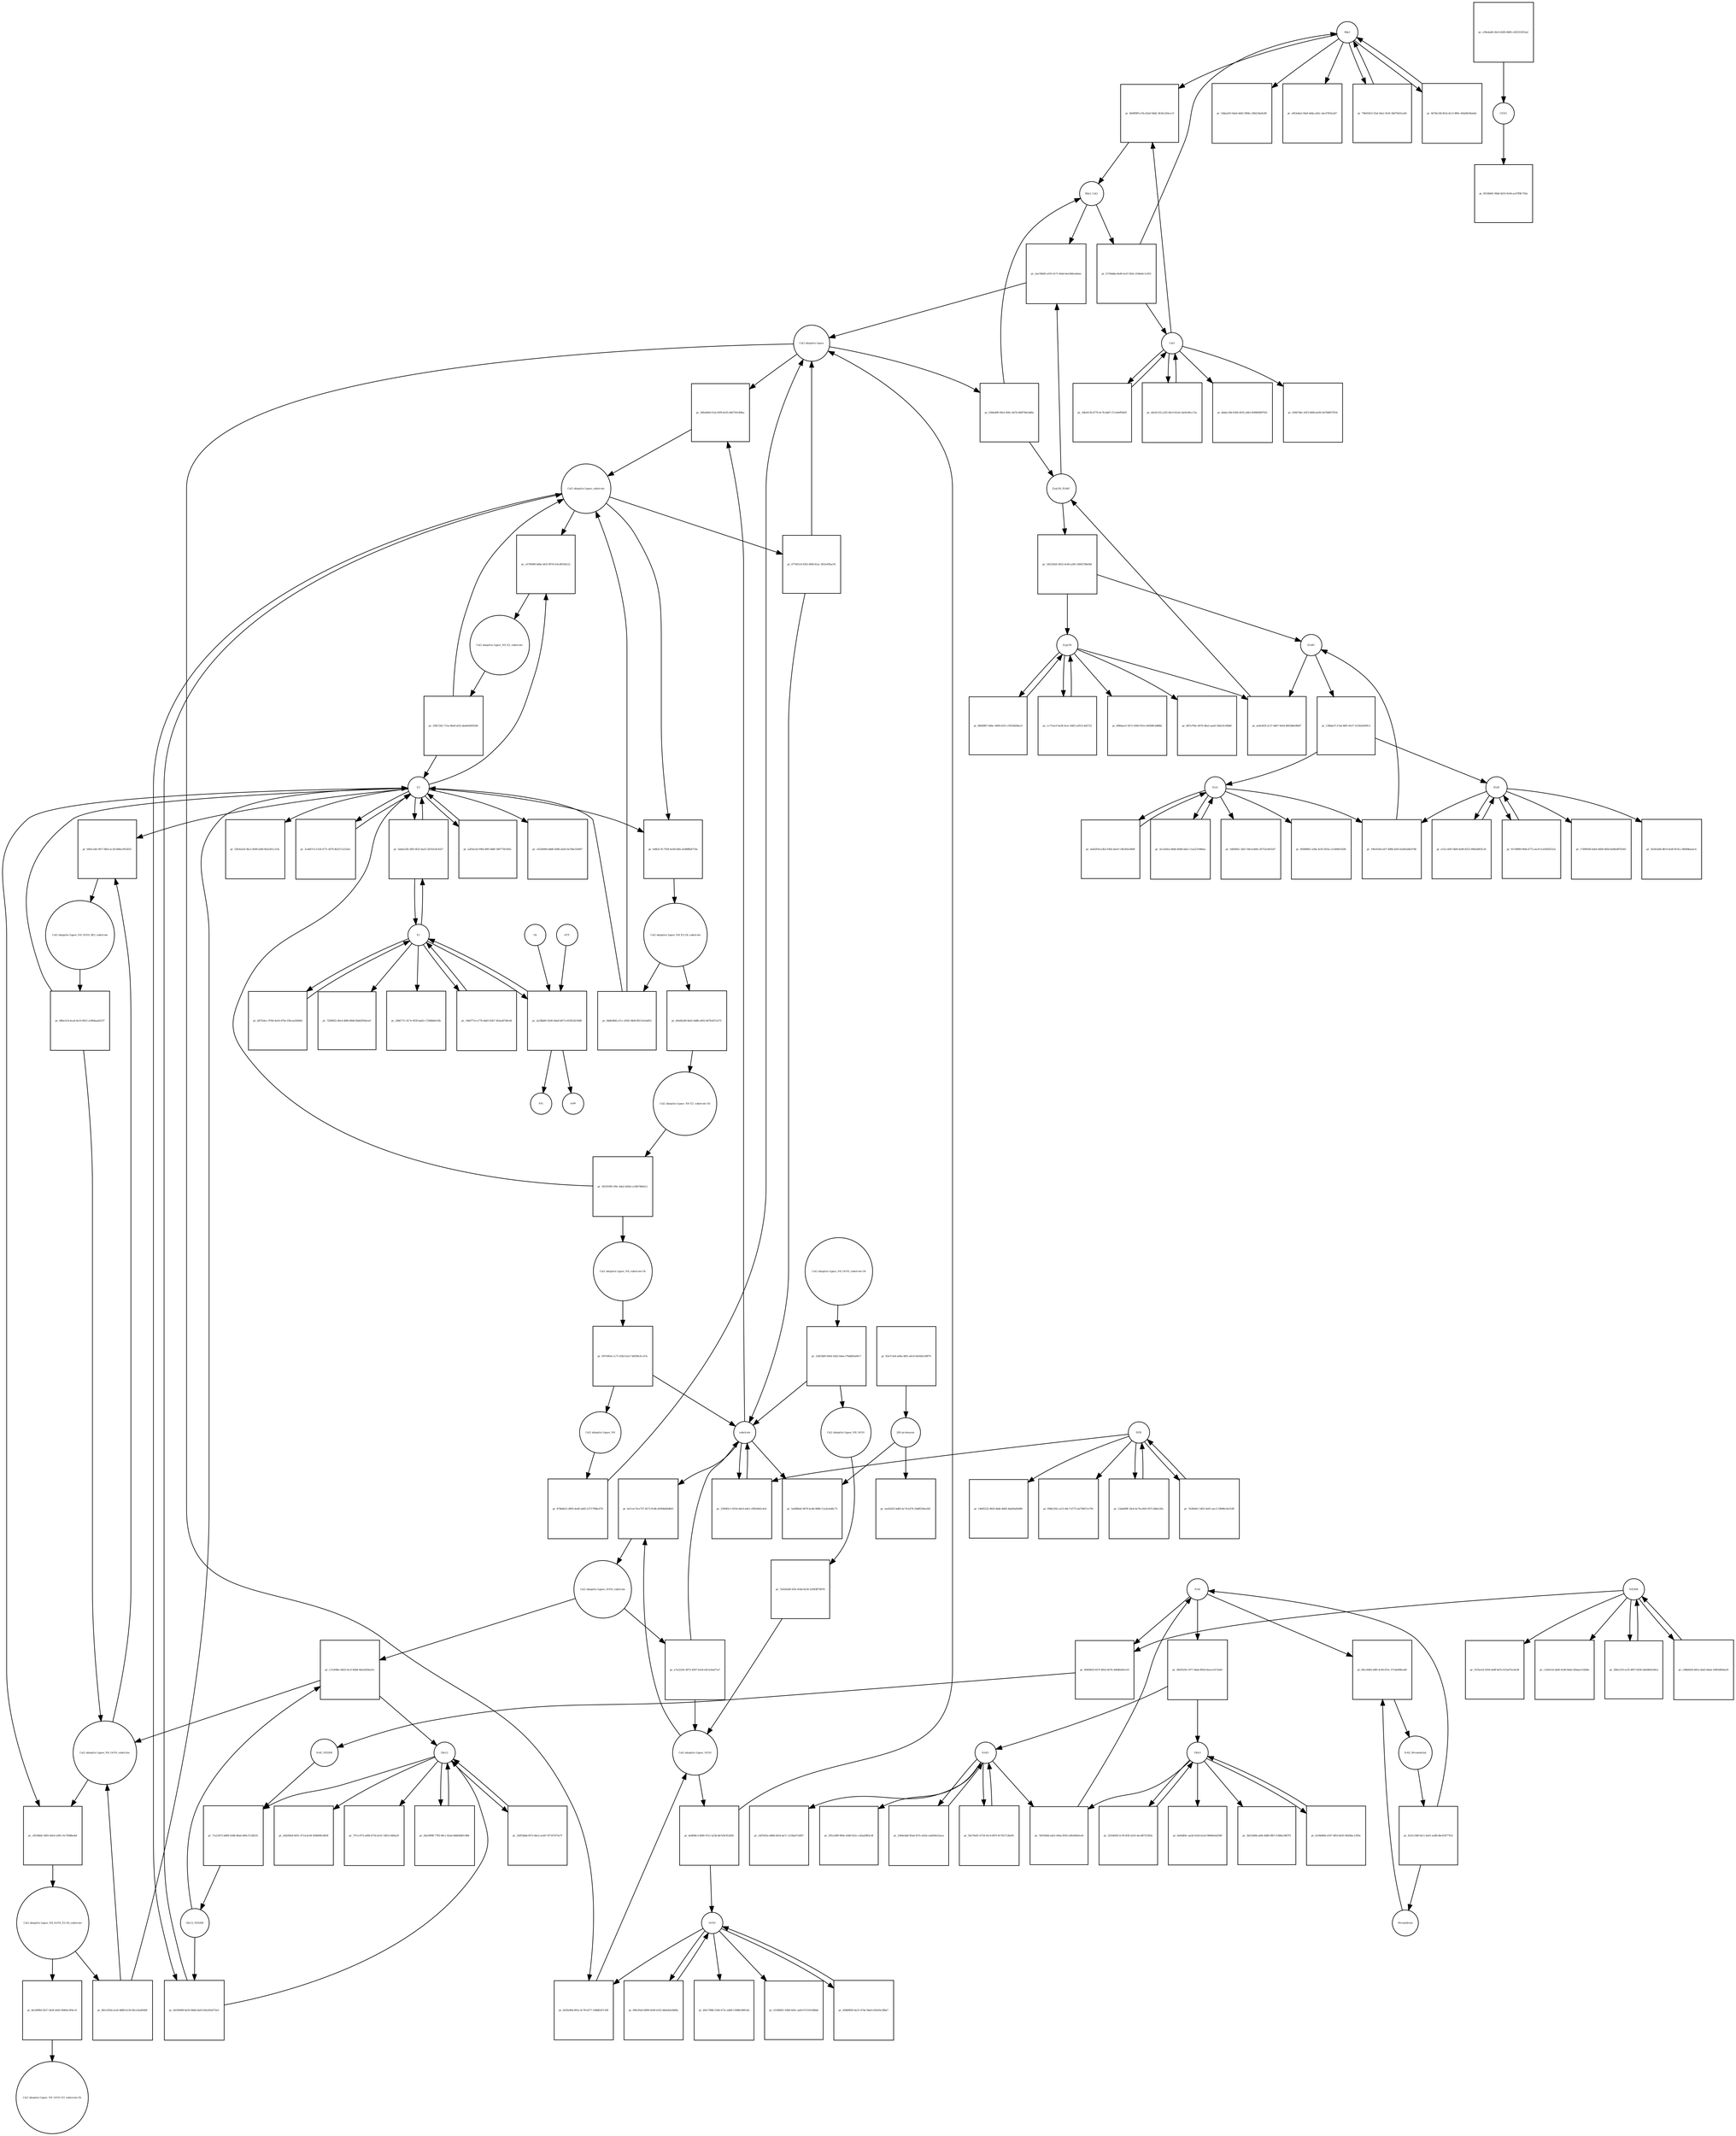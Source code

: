 strict digraph  {
Rbx1 [annotation="", bipartite=0, cls=macromolecule, fontsize=4, label=Rbx1, shape=circle];
"pr_6b0ff8f9-cf1b-43a0-9dd2-3634c264ccc9" [annotation="", bipartite=1, cls=process, fontsize=4, label="pr_6b0ff8f9-cf1b-43a0-9dd2-3634c264ccc9", shape=square];
Cul2 [annotation="", bipartite=0, cls=macromolecule, fontsize=4, label=Cul2, shape=circle];
Rbx1_Cul2 [annotation="", bipartite=0, cls=complex, fontsize=4, label=Rbx1_Cul2, shape=circle];
"Cul2 ubiquitin ligase_N8_Orf10_substrate" [annotation="", bipartite=0, cls=complex, fontsize=4, label="Cul2 ubiquitin ligase_N8_Orf10_substrate", shape=circle];
"pr_fd02ce4d-3917-4fb3-ac26-b66ecf922021" [annotation="", bipartite=1, cls=process, fontsize=4, label="pr_fd02ce4d-3917-4fb3-ac26-b66ecf922021", shape=square];
E2 [annotation="", bipartite=0, cls=macromolecule, fontsize=4, label=E2, shape=circle];
"Cul2 ubiquitin ligase_N8_Orf10_0E2_substrate" [annotation="", bipartite=0, cls=complex, fontsize=4, label="Cul2 ubiquitin ligase_N8_Orf10_0E2_substrate", shape=circle];
"Cul2 ubiquitin ligase_substrate" [annotation="", bipartite=0, cls=complex, fontsize=4, label="Cul2 ubiquitin ligase_substrate", shape=circle];
"pr_c676098f-bd9a-441f-9976-fc6c8916b122" [annotation="", bipartite=1, cls=process, fontsize=4, label="pr_c676098f-bd9a-441f-9976-fc6c8916b122", shape=square];
"Cul2 ubiquitin ligase_N8_E2_substrate" [annotation="", bipartite=0, cls=complex, fontsize=4, label="Cul2 ubiquitin ligase_N8_E2_substrate", shape=circle];
"Cul2 ubiquitin ligase_Orf10" [annotation="", bipartite=0, cls=complex, fontsize=4, label="Cul2 ubiquitin ligase_Orf10", shape=circle];
"pr_ba7cec7d-e757-4573-91d6-d1894d40db93" [annotation="", bipartite=1, cls=process, fontsize=4, label="pr_ba7cec7d-e757-4573-91d6-d1894d40db93", shape=square];
substrate [annotation="", bipartite=0, cls=macromolecule, fontsize=4, label=substrate, shape=circle];
"Cul2 ubiquitin ligase_Orf10_substrate" [annotation="", bipartite=0, cls=complex, fontsize=4, label="Cul2 ubiquitin ligase_Orf10_substrate", shape=circle];
"pr_c153046c-b825-4ccf-b0d4-9afa2626a25c" [annotation="", bipartite=1, cls=process, fontsize=4, label="pr_c153046c-b825-4ccf-b0d4-9afa2626a25c", shape=square];
Ubc12_NEDD8 [annotation="", bipartite=0, cls=complex, fontsize=4, label=Ubc12_NEDD8, shape=circle];
Ubc12 [annotation="", bipartite=0, cls=macromolecule, fontsize=4, label=Ubc12, shape=circle];
"pr_36feb06d-f1a4-45f9-8c65-66675614f8ac" [annotation="", bipartite=1, cls=process, fontsize=4, label="pr_36feb06d-f1a4-45f9-8c65-66675614f8ac", shape=square];
"Cul2 ubiquitin ligase" [annotation="", bipartite=0, cls=complex, fontsize=4, label="Cul2 ubiquitin ligase", shape=circle];
"pr_44199499-be59-4b6d-ba02-60a3d3ef72e5" [annotation="", bipartite=1, cls=process, fontsize=4, label="pr_44199499-be59-4b6d-ba02-60a3d3ef72e5", shape=square];
EloB [annotation="", bipartite=0, cls=macromolecule, fontsize=4, label=EloB, shape=circle];
"pr_19fe41b0-eef7-496b-b263-ba402d4e0748" [annotation="", bipartite=1, cls=process, fontsize=4, label="pr_19fe41b0-eef7-496b-b263-ba402d4e0748", shape=square];
EloC [annotation="", bipartite=0, cls=macromolecule, fontsize=4, label=EloC, shape=circle];
EloBC [annotation="", bipartite=0, cls=complex, fontsize=4, label=EloBC, shape=circle];
"pr_ae6cbf3f-2c27-4d67-9e64-8003b8e9fb87" [annotation="", bipartite=1, cls=process, fontsize=4, label="pr_ae6cbf3f-2c27-4d67-9e64-8003b8e9fb87", shape=square];
Zyg11B [annotation="", bipartite=0, cls=macromolecule, fontsize=4, label=Zyg11B, shape=circle];
Zyg11B_EloBC [annotation="", bipartite=0, cls=complex, fontsize=4, label=Zyg11B_EloBC, shape=circle];
"pr_2ae76b00-a193-4171-9eb4-dee566a3a6ae" [annotation="", bipartite=1, cls=process, fontsize=4, label="pr_2ae76b00-a193-4171-9eb4-dee566a3a6ae", shape=square];
NAE1 [annotation="", bipartite=0, cls=macromolecule, fontsize=4, label=NAE1, shape=circle];
"pr_7df10d4d-ad23-444a-8505-a0fe60fafce8" [annotation="", bipartite=1, cls=process, fontsize=4, label="pr_7df10d4d-ad23-444a-8505-a0fe60fafce8", shape=square];
UBA3 [annotation="", bipartite=0, cls=macromolecule, fontsize=4, label=UBA3, shape=circle];
NAE [annotation="", bipartite=0, cls=complex, fontsize=4, label=NAE, shape=circle];
"pr_66cc84f4-2df0-4c04-87ec-571ded98ced0" [annotation="", bipartite=1, cls=process, fontsize=4, label="pr_66cc84f4-2df0-4c04-87ec-571ded98ced0", shape=square];
Pevonedistat [annotation="", bipartite=0, cls="simple chemical", fontsize=4, label=Pevonedistat, shape=circle];
NAE_Pevonedistat [annotation="", bipartite=0, cls=complex, fontsize=4, label=NAE_Pevonedistat, shape=circle];
NEDD8 [annotation="", bipartite=0, cls=macromolecule, fontsize=4, label=NEDD8, shape=circle];
"pr_40d58ef3-827f-4832-8e76-3d0dfeb61e10" [annotation="", bipartite=1, cls=process, fontsize=4, label="pr_40d58ef3-827f-4832-8e76-3d0dfeb61e10", shape=square];
NAE_NEDD8 [annotation="", bipartite=0, cls=complex, fontsize=4, label=NAE_NEDD8, shape=circle];
"pr_822fa96d-d91a-4c78-b277-148d8247c30f" [annotation="", bipartite=1, cls=process, fontsize=4, label="pr_822fa96d-d91a-4c78-b277-148d8247c30f", shape=square];
Orf10 [annotation="", bipartite=0, cls=macromolecule, fontsize=4, label=Orf10, shape=circle];
"pr_71e23473-bd09-436b-80a6-d60c37cd621f" [annotation="", bipartite=1, cls=process, fontsize=4, label="pr_71e23473-bd09-436b-80a6-d60c37cd621f", shape=square];
"26S-proteasom" [annotation="", bipartite=0, cls=complex, fontsize=4, label="26S-proteasom", shape=circle];
"pr_eaaf2d22-bd83-4c74-b374-34d8529ea3d2" [annotation="", bipartite=1, cls=process, fontsize=4, label="pr_eaaf2d22-bd83-4c74-b374-34d8529ea3d2", shape=square];
CSN5 [annotation="", bipartite=0, cls=complex, fontsize=4, label=CSN5, shape=circle];
"pr_f010b9d1-0bbf-4d33-9c66-ac67f9fc702e" [annotation="", bipartite=1, cls=process, fontsize=4, label="pr_f010b9d1-0bbf-4d33-9c66-ac67f9fc702e", shape=square];
"pr_bbdec39d-6394-4935-a6b3-609669897f43" [annotation="", bipartite=1, cls=process, fontsize=4, label="pr_bbdec39d-6394-4935-a6b3-609669897f43", shape=square];
"pr_93607d6c-b5f3-469b-be99-2b7086f57834" [annotation="", bipartite=1, cls=process, fontsize=4, label="pr_93607d6c-b5f3-469b-be99-2b7086f57834", shape=square];
DUB [annotation="", bipartite=0, cls=macromolecule, fontsize=4, label=DUB, shape=circle];
"pr_14b65232-862f-4bde-8dd5-4daf6a60d0fc" [annotation="", bipartite=1, cls=process, fontsize=4, label="pr_14b65232-862f-4bde-8dd5-4daf6a60d0fc", shape=square];
"pr_f00b1202-ce15-44c7-b772-eb75807ce793" [annotation="", bipartite=1, cls=process, fontsize=4, label="pr_f00b1202-ce15-44c7-b772-eb75807ce793", shape=square];
E1 [annotation="", bipartite=0, cls=macromolecule, fontsize=4, label=E1, shape=circle];
"pr_72f6f852-d0cd-4f86-8846-fbdd2f942ea9" [annotation="", bipartite=1, cls=process, fontsize=4, label="pr_72f6f852-d0cd-4f86-8846-fbdd2f942ea9", shape=square];
"pr_20bf177c-417e-4f39-ba62-c7296bb0c03b" [annotation="", bipartite=1, cls=process, fontsize=4, label="pr_20bf177c-417e-4f39-ba62-c7296bb0c03b", shape=square];
"pr_c6226084-ddd6-458b-ab20-6a7fde21b947" [annotation="", bipartite=1, cls=process, fontsize=4, label="pr_c6226084-ddd6-458b-ab20-6a7fde21b947", shape=square];
"pr_5263ea54-3bc3-4569-af40-fb5a361c214c" [annotation="", bipartite=1, cls=process, fontsize=4, label="pr_5263ea54-3bc3-4569-af40-fb5a361c214c", shape=square];
"pr_17499506-6a64-46b8-9d5d-be8fe887b583" [annotation="", bipartite=1, cls=process, fontsize=4, label="pr_17499506-6a64-46b8-9d5d-be8fe887b583", shape=square];
"pr_5b343a84-d814-4a4f-851b-c36b90baaec4" [annotation="", bipartite=1, cls=process, fontsize=4, label="pr_5b343a84-d814-4a4f-851b-c36b90baaec4", shape=square];
"pr_1bf0465c-28a7-40cd-bb9c-d5752c6631d7" [annotation="", bipartite=1, cls=process, fontsize=4, label="pr_1bf0465c-28a7-40cd-bb9c-d5752c6631d7", shape=square];
"pr_85680861-a56e-4c65-855a-c21d940332fb" [annotation="", bipartite=1, cls=process, fontsize=4, label="pr_85680861-a56e-4c65-855a-c21d940332fb", shape=square];
"pr_cbf5505a-d0b8-4424-be7c-2158ad7cbf67" [annotation="", bipartite=1, cls=process, fontsize=4, label="pr_cbf5505a-d0b8-4424-be7c-2158ad7cbf67", shape=square];
"pr_391e3df9-960e-43d0-832c-c42ad38f2cdf" [annotation="", bipartite=1, cls=process, fontsize=4, label="pr_391e3df9-960e-43d0-832c-c42ad38f2cdf", shape=square];
"pr_51f5a1ef-9164-4e8f-b47e-613a07ec6e38" [annotation="", bipartite=1, cls=process, fontsize=4, label="pr_51f5a1ef-9164-4e8f-b47e-613a07ec6e38", shape=square];
"pr_c33efc02-dabf-4146-9ebe-02baae152b8a" [annotation="", bipartite=1, cls=process, fontsize=4, label="pr_c33efc02-dabf-4146-9ebe-02baae152b8a", shape=square];
"pr_49e1788b-516b-473c-add9-13088c68914d" [annotation="", bipartite=1, cls=process, fontsize=4, label="pr_49e1788b-516b-473c-add9-13088c68914d", shape=square];
"pr_55186821-93b0-445c-aafd-07cf161fdbbd" [annotation="", bipartite=1, cls=process, fontsize=4, label="pr_55186821-93b0-445c-aafd-07cf161fdbbd", shape=square];
"pr_148aa91f-0deb-4d42-980b-c28b234a9c89" [annotation="", bipartite=1, cls=process, fontsize=4, label="pr_148aa91f-0deb-4d42-980b-c28b234a9c89", shape=square];
"pr_ef63e8ed-34e8-4d4a-a82c-ebc4781fa2d7" [annotation="", bipartite=1, cls=process, fontsize=4, label="pr_ef63e8ed-34e8-4d4a-a82c-ebc4781fa2d7", shape=square];
"pr_0a64df4c-aa2b-4324-b1a0-f4666e0af589" [annotation="", bipartite=1, cls=process, fontsize=4, label="pr_0a64df4c-aa2b-4324-b1a0-f4666e0af589", shape=square];
"pr_3b253d0b-afd4-4d86-9fb7-fc8bbc3867f1" [annotation="", bipartite=1, cls=process, fontsize=4, label="pr_3b253d0b-afd4-4d86-9fb7-fc8bbc3867f1", shape=square];
"pr_efd209a8-6051-471d-bc04-928b69fcd858" [annotation="", bipartite=1, cls=process, fontsize=4, label="pr_efd209a8-6051-471d-bc04-928b69fcd858", shape=square];
"pr_767cc973-e608-4754-bc01-54f5c1484a29" [annotation="", bipartite=1, cls=process, fontsize=4, label="pr_767cc973-e608-4754-bc01-54f5c1484a29", shape=square];
"pr_b9b4aecf-5671-4560-951e-04308fcbd88d" [annotation="", bipartite=1, cls=process, fontsize=4, label="pr_b9b4aecf-5671-4560-951e-04308fcbd88d", shape=square];
"pr_687a704c-6676-46a5-aaa9-1b6a1fc00bbf" [annotation="", bipartite=1, cls=process, fontsize=4, label="pr_687a704c-6676-46a5-aaa9-1b6a1fc00bbf", shape=square];
"pr_5e4980a0-9479-4cdb-908b-11a3a2ed6c73" [annotation="", bipartite=1, cls=process, fontsize=4, label="pr_5e4980a0-9479-4cdb-908b-11a3a2ed6c73", shape=square];
"Cul2 ubiquitin ligase_N8_Orf10_E2-Ub_substrate" [annotation="", bipartite=0, cls=complex, fontsize=4, label="Cul2 ubiquitin ligase_N8_Orf10_E2-Ub_substrate", shape=circle];
"pr_8b1cd35d-ace6-4888-b134-00ce3aaf0408" [annotation="", bipartite=1, cls=process, fontsize=4, label="pr_8b1cd35d-ace6-4888-b134-00ce3aaf0408", shape=square];
"Cul2 ubiquitin ligase_N8_E2-Ub_substrate" [annotation="", bipartite=0, cls=complex, fontsize=4, label="Cul2 ubiquitin ligase_N8_E2-Ub_substrate", shape=circle];
"pr_9dde08d2-a7cc-4592-94d4-ff611b10afb3" [annotation="", bipartite=1, cls=process, fontsize=4, label="pr_9dde08d2-a7cc-4592-94d4-ff611b10afb3", shape=square];
"pr_250045c1-6554-4dc6-a9a1-cf85e6b5c4cb" [annotation="", bipartite=1, cls=process, fontsize=4, label="pr_250045c1-6554-4dc6-a9a1-cf85e6b5c4cb", shape=square];
"pr_f1764dda-8ed9-4cd7-bf2e-21b6e6c1c953" [annotation="", bipartite=1, cls=process, fontsize=4, label="pr_f1764dda-8ed9-4cd7-bf2e-21b6e6c1c953", shape=square];
"pr_68facfcb-bcad-4e10-8431-a3964aa02337" [annotation="", bipartite=1, cls=process, fontsize=4, label="pr_68facfcb-bcad-4e10-8431-a3964aa02337", shape=square];
"pr_1f4b7242-715a-46e8-af52-dade656055d0" [annotation="", bipartite=1, cls=process, fontsize=4, label="pr_1f4b7242-715a-46e8-af52-dade656055d0", shape=square];
"Cul2 ubiquitin ligase_N8_E2_substrate-Ub" [annotation="", bipartite=0, cls=complex, fontsize=4, label="Cul2 ubiquitin ligase_N8_E2_substrate-Ub", shape=circle];
"pr_3610109f-c99c-4da2-b26d-ce18b749e6c2" [annotation="", bipartite=1, cls=process, fontsize=4, label="pr_3610109f-c99c-4da2-b26d-ce18b749e6c2", shape=square];
"Cul2 ubiquitin ligase_N8_substrate-Ub" [annotation="", bipartite=0, cls=complex, fontsize=4, label="Cul2 ubiquitin ligase_N8_substrate-Ub", shape=circle];
"pr_f284a89f-09a5-400c-bb7b-d60f7b6cbd6e" [annotation="", bipartite=1, cls=process, fontsize=4, label="pr_f284a89f-09a5-400c-bb7b-d60f7b6cbd6e", shape=square];
"Cul2 ubiquitin ligase_N8" [annotation="", bipartite=0, cls=complex, fontsize=4, label="Cul2 ubiquitin ligase_N8", shape=circle];
"pr_870bdb12-d993-4e40-a0d3-2371790bc679" [annotation="", bipartite=1, cls=process, fontsize=4, label="pr_870bdb12-d993-4e40-a0d3-2371790bc679", shape=square];
"pr_de4fb8c3-df00-47a1-b23b-bb7a9c953d56" [annotation="", bipartite=1, cls=process, fontsize=4, label="pr_de4fb8c3-df00-47a1-b23b-bb7a9c953d56", shape=square];
"Cul2 ubiquitin ligase_N8_Orf10" [annotation="", bipartite=0, cls=complex, fontsize=4, label="Cul2 ubiquitin ligase_N8_Orf10", shape=circle];
"pr_7a6262d8-5f3e-454d-8234-52943ff78978" [annotation="", bipartite=1, cls=process, fontsize=4, label="pr_7a6262d8-5f3e-454d-8234-52943ff78978", shape=square];
"pr_a7a2225e-4972-4507-b1e6-e8c5cbed71a7" [annotation="", bipartite=1, cls=process, fontsize=4, label="pr_a7a2225e-4972-4507-b1e6-e8c5cbed71a7", shape=square];
"Cul2 ubiquitin ligase_N8_Orf10_substrate-Ub" [annotation="", bipartite=0, cls=complex, fontsize=4, label="Cul2 ubiquitin ligase_N8_Orf10_substrate-Ub", shape=circle];
"pr_23d53bf0-09e4-42b2-b4ee-f7b4b85a0617" [annotation="", bipartite=1, cls=process, fontsize=4, label="pr_23d53bf0-09e4-42b2-b4ee-f7b4b85a0617", shape=square];
"pr_677601c6-f563-4f08-81ac-2f03cf85ac91" [annotation="", bipartite=1, cls=process, fontsize=4, label="pr_677601c6-f563-4f08-81ac-2f03cf85ac91", shape=square];
"pr_097e963e-1c71-43b3-b1a7-b8509cfcc47a" [annotation="", bipartite=1, cls=process, fontsize=4, label="pr_097e963e-1c71-43b3-b1a7-b8509cfcc47a", shape=square];
"pr_13fbda7f-27ad-46f5-9e37-1fc062d599c3" [annotation="", bipartite=1, cls=process, fontsize=4, label="pr_13fbda7f-27ad-46f5-9e37-1fc062d599c3", shape=square];
"pr_54525b26-3b52-4c40-a3fd-1484570b03bf" [annotation="", bipartite=1, cls=process, fontsize=4, label="pr_54525b26-3b52-4c40-a3fd-1484570b03bf", shape=square];
"pr_3b03525f-c977-44ab-8924-6eacec472e60" [annotation="", bipartite=1, cls=process, fontsize=4, label="pr_3b03525f-c977-44ab-8924-6eacec472e60", shape=square];
"pr_4321c588-9a11-4a01-ae88-dbc61ff77fc6" [annotation="", bipartite=1, cls=process, fontsize=4, label="pr_4321c588-9a11-4a01-ae88-dbc61ff77fc6", shape=square];
"pr_83e7c5e6-a0ba-4f81-a6c8-64249a149f79" [annotation="", bipartite=1, cls=process, fontsize=4, label="pr_83e7c5e6-a0ba-4f81-a6c8-64249a149f79", shape=square];
"pr_c09e4a66-26c0-4285-8685-c4f2553555a2" [annotation="", bipartite=1, cls=process, fontsize=4, label="pr_c09e4a66-26c0-4285-8685-c4f2553555a2", shape=square];
"pr_5dfa9138-d776-4c7b-bdd7-27ce9eff9d29" [annotation="", bipartite=1, cls=process, fontsize=4, label="pr_5dfa9138-d776-4c7b-bdd7-27ce9eff9d29", shape=square];
"pr_12da898f-18cb-4c7b-a903-957c28de1d3c" [annotation="", bipartite=1, cls=process, fontsize=4, label="pr_12da898f-18cb-4c7b-a903-957c28de1d3c", shape=square];
"pr_14b0771e-e77b-4dd3-92b7-563ea8749cd4" [annotation="", bipartite=1, cls=process, fontsize=4, label="pr_14b0771e-e77b-4dd3-92b7-563ea8749cd4", shape=square];
"pr_3ca847c5-e7a6-477c-bf79-4b327c2233a2" [annotation="", bipartite=1, cls=process, fontsize=4, label="pr_3ca847c5-e7a6-477c-bf79-4b327c2233a2", shape=square];
"pr_e15ccd39-54b9-4ed9-8252-896a0df2fc20" [annotation="", bipartite=1, cls=process, fontsize=4, label="pr_e15ccd39-54b9-4ed9-8252-896a0df2fc20", shape=square];
"pr_afa62f3d-a3b3-439a-bee0-138c85ee0b0f" [annotation="", bipartite=1, cls=process, fontsize=4, label="pr_afa62f3d-a3b3-439a-bee0-138c85ee0b0f", shape=square];
"pr_2360e4dd-95a8-437e-a02d-cab264e52aca" [annotation="", bipartite=1, cls=process, fontsize=4, label="pr_2360e4dd-95a8-437e-a02d-cab264e52aca", shape=square];
"pr_2f8a1535-ecf5-4f97-9258-5defd64149cd" [annotation="", bipartite=1, cls=process, fontsize=4, label="pr_2f8a1535-ecf5-4f97-9258-5defd64149cd", shape=square];
"pr_d38d9850-4a31-474e-94a0-e65ef4c28ba7" [annotation="", bipartite=1, cls=process, fontsize=4, label="pr_d38d9850-4a31-474e-94a0-e65ef4c28ba7", shape=square];
"pr_79b93423-55af-44a1-814f-3bd79d1fca60" [annotation="", bipartite=1, cls=process, fontsize=4, label="pr_79b93423-55af-44a1-814f-3bd79d1fca60", shape=square];
"pr_b104d96d-e507-4f03-8e05-9fd58ac1395e" [annotation="", bipartite=1, cls=process, fontsize=4, label="pr_b104d96d-e507-4f03-8e05-9fd58ac1395e", shape=square];
"pr_58a3989f-7785-46c1-82a6-b8d04d81c8b6" [annotation="", bipartite=1, cls=process, fontsize=4, label="pr_58a3989f-7785-46c1-82a6-b8d04d81c8b6", shape=square];
"pr_8fbd9fb7-b6bc-4406-b1f3-c391fdd38ec9" [annotation="", bipartite=1, cls=process, fontsize=4, label="pr_8fbd9fb7-b6bc-4406-b1f3-c391fdd38ec9", shape=square];
"pr_d2e9c332-e2f5-40c0-81a0-cbe9c69cc15a" [annotation="", bipartite=1, cls=process, fontsize=4, label="pr_d2e9c332-e2f5-40c0-81a0-cbe9c69cc15a", shape=square];
"pr_7b3fd441-5452-4e61-aec3-18b96c9a3108" [annotation="", bipartite=1, cls=process, fontsize=4, label="pr_7b3fd441-5452-4e61-aec3-18b96c9a3108", shape=square];
"pr_b87f2dcc-9766-4e43-870e-f30caa50fd4d" [annotation="", bipartite=1, cls=process, fontsize=4, label="pr_b87f2dcc-9766-4e43-870e-f30caa50fd4d", shape=square];
"pr_a203ecb3-f9fd-49f5-8dbf-360775610f2c" [annotation="", bipartite=1, cls=process, fontsize=4, label="pr_a203ecb3-f9fd-49f5-8dbf-360775610f2c", shape=square];
"pr_911098f9-0fdd-4772-aec8-5cd1802f522a" [annotation="", bipartite=1, cls=process, fontsize=4, label="pr_911098f9-0fdd-4772-aec8-5cd1802f522a", shape=square];
"pr_3a13a0ea-6b44-40d8-abe2-11ea27e946ea" [annotation="", bipartite=1, cls=process, fontsize=4, label="pr_3a13a0ea-6b44-40d8-abe2-11ea27e946ea", shape=square];
"pr_5b276e81-b718-41c9-897f-817b37126a95" [annotation="", bipartite=1, cls=process, fontsize=4, label="pr_5b276e81-b718-41c9-897f-817b37126a95", shape=square];
"pr_c96bd429-b81a-4da5-bbab-10f63d044a29" [annotation="", bipartite=1, cls=process, fontsize=4, label="pr_c96bd429-b81a-4da5-bbab-10f63d044a29", shape=square];
"pr_990cf0a9-d999-4340-b322-bb0a42e0bf8a" [annotation="", bipartite=1, cls=process, fontsize=4, label="pr_990cf0a9-d999-4340-b322-bb0a42e0bf8a", shape=square];
"pr_4b78e33b-fb1b-4e13-889c-49a84036a6dc" [annotation="", bipartite=1, cls=process, fontsize=4, label="pr_4b78e33b-fb1b-4e13-889c-49a84036a6dc", shape=square];
"pr_3203d445-fc39-4f3f-a033-4ecd8755303e" [annotation="", bipartite=1, cls=process, fontsize=4, label="pr_3203d445-fc39-4f3f-a033-4ecd8755303e", shape=square];
"pr_1b955bbb-f675-46e2-acb9-7d7197d73e7f" [annotation="", bipartite=1, cls=process, fontsize=4, label="pr_1b955bbb-f675-46e2-acb9-7d7197d73e7f", shape=square];
"pr_cc715ecf-6a36-4cec-8df3-a3f51c4d3723" [annotation="", bipartite=1, cls=process, fontsize=4, label="pr_cc715ecf-6a36-4cec-8df3-a3f51c4d3723", shape=square];
"pr_2a18bbf0-5b36-4ba8-b873-e91fb1821868" [annotation="", bipartite=1, cls=process, fontsize=4, label="pr_2a18bbf0-5b36-4ba8-b873-e91fb1821868", shape=square];
Ub [annotation="", bipartite=0, cls="simple chemical", fontsize=4, label=Ub, shape=circle];
ATP [annotation="", bipartite=0, cls="simple chemical", fontsize=4, label=ATP, shape=circle];
AMP [annotation="", bipartite=0, cls="simple chemical", fontsize=4, label=AMP, shape=circle];
PPi [annotation="", bipartite=0, cls="simple chemical", fontsize=4, label=PPi, shape=circle];
"pr_5abee23b-28f3-4f22-ba25-3d7e414cd327" [annotation="", bipartite=1, cls=process, fontsize=4, label="pr_5abee23b-28f3-4f22-ba25-3d7e414cd327", shape=square];
"pr_c853b8dc-fb05-40e9-a59f-c0c709d6edef" [annotation="", bipartite=1, cls=process, fontsize=4, label="pr_c853b8dc-fb05-40e9-a59f-c0c709d6edef", shape=square];
"pr_fe8b3c7b-7928-4cb9-b4fa-d1d88fb4719a" [annotation="", bipartite=1, cls=process, fontsize=4, label="pr_fe8b3c7b-7928-4cb9-b4fa-d1d88fb4719a", shape=square];
"pr_60e6b248-8eb5-4d8b-a902-b67fa937a575" [annotation="", bipartite=1, cls=process, fontsize=4, label="pr_60e6b248-8eb5-4d8b-a902-b67fa937a575", shape=square];
"pr_8a1d99b5-8217-4b3f-a642-6949ec9f4cc8" [annotation="", bipartite=1, cls=process, fontsize=4, label="pr_8a1d99b5-8217-4b3f-a642-6949ec9f4cc8", shape=square];
"Cul2 ubiquitin ligase_N8_Orf10_E2_substrate-Ub" [annotation="", bipartite=0, cls=complex, fontsize=4, label="Cul2 ubiquitin ligase_N8_Orf10_E2_substrate-Ub", shape=circle];
Rbx1 -> "pr_6b0ff8f9-cf1b-43a0-9dd2-3634c264ccc9"  [annotation="", interaction_type=consumption];
Rbx1 -> "pr_148aa91f-0deb-4d42-980b-c28b234a9c89"  [annotation="", interaction_type=consumption];
Rbx1 -> "pr_ef63e8ed-34e8-4d4a-a82c-ebc4781fa2d7"  [annotation="", interaction_type=consumption];
Rbx1 -> "pr_79b93423-55af-44a1-814f-3bd79d1fca60"  [annotation="", interaction_type=consumption];
Rbx1 -> "pr_4b78e33b-fb1b-4e13-889c-49a84036a6dc"  [annotation="", interaction_type=consumption];
"pr_6b0ff8f9-cf1b-43a0-9dd2-3634c264ccc9" -> Rbx1_Cul2  [annotation="", interaction_type=production];
Cul2 -> "pr_6b0ff8f9-cf1b-43a0-9dd2-3634c264ccc9"  [annotation="", interaction_type=consumption];
Cul2 -> "pr_bbdec39d-6394-4935-a6b3-609669897f43"  [annotation="", interaction_type=consumption];
Cul2 -> "pr_93607d6c-b5f3-469b-be99-2b7086f57834"  [annotation="", interaction_type=consumption];
Cul2 -> "pr_5dfa9138-d776-4c7b-bdd7-27ce9eff9d29"  [annotation="", interaction_type=consumption];
Cul2 -> "pr_d2e9c332-e2f5-40c0-81a0-cbe9c69cc15a"  [annotation="", interaction_type=consumption];
Rbx1_Cul2 -> "pr_2ae76b00-a193-4171-9eb4-dee566a3a6ae"  [annotation="", interaction_type=consumption];
Rbx1_Cul2 -> "pr_f1764dda-8ed9-4cd7-bf2e-21b6e6c1c953"  [annotation="", interaction_type=consumption];
"Cul2 ubiquitin ligase_N8_Orf10_substrate" -> "pr_fd02ce4d-3917-4fb3-ac26-b66ecf922021"  [annotation="", interaction_type=consumption];
"Cul2 ubiquitin ligase_N8_Orf10_substrate" -> "pr_c853b8dc-fb05-40e9-a59f-c0c709d6edef"  [annotation="", interaction_type=consumption];
"pr_fd02ce4d-3917-4fb3-ac26-b66ecf922021" -> "Cul2 ubiquitin ligase_N8_Orf10_0E2_substrate"  [annotation="", interaction_type=production];
E2 -> "pr_fd02ce4d-3917-4fb3-ac26-b66ecf922021"  [annotation="", interaction_type=consumption];
E2 -> "pr_c676098f-bd9a-441f-9976-fc6c8916b122"  [annotation="", interaction_type=consumption];
E2 -> "pr_c6226084-ddd6-458b-ab20-6a7fde21b947"  [annotation="", interaction_type=consumption];
E2 -> "pr_5263ea54-3bc3-4569-af40-fb5a361c214c"  [annotation="", interaction_type=consumption];
E2 -> "pr_3ca847c5-e7a6-477c-bf79-4b327c2233a2"  [annotation="", interaction_type=consumption];
E2 -> "pr_a203ecb3-f9fd-49f5-8dbf-360775610f2c"  [annotation="", interaction_type=consumption];
E2 -> "pr_5abee23b-28f3-4f22-ba25-3d7e414cd327"  [annotation="", interaction_type=consumption];
E2 -> "pr_c853b8dc-fb05-40e9-a59f-c0c709d6edef"  [annotation="", interaction_type=consumption];
E2 -> "pr_fe8b3c7b-7928-4cb9-b4fa-d1d88fb4719a"  [annotation="", interaction_type=consumption];
"Cul2 ubiquitin ligase_N8_Orf10_0E2_substrate" -> "pr_68facfcb-bcad-4e10-8431-a3964aa02337"  [annotation="", interaction_type=consumption];
"Cul2 ubiquitin ligase_substrate" -> "pr_c676098f-bd9a-441f-9976-fc6c8916b122"  [annotation="", interaction_type=consumption];
"Cul2 ubiquitin ligase_substrate" -> "pr_44199499-be59-4b6d-ba02-60a3d3ef72e5"  [annotation="", interaction_type=consumption];
"Cul2 ubiquitin ligase_substrate" -> "pr_677601c6-f563-4f08-81ac-2f03cf85ac91"  [annotation="", interaction_type=consumption];
"Cul2 ubiquitin ligase_substrate" -> "pr_fe8b3c7b-7928-4cb9-b4fa-d1d88fb4719a"  [annotation="", interaction_type=consumption];
"pr_c676098f-bd9a-441f-9976-fc6c8916b122" -> "Cul2 ubiquitin ligase_N8_E2_substrate"  [annotation="", interaction_type=production];
"Cul2 ubiquitin ligase_N8_E2_substrate" -> "pr_1f4b7242-715a-46e8-af52-dade656055d0"  [annotation="", interaction_type=consumption];
"Cul2 ubiquitin ligase_Orf10" -> "pr_ba7cec7d-e757-4573-91d6-d1894d40db93"  [annotation="", interaction_type=consumption];
"Cul2 ubiquitin ligase_Orf10" -> "pr_de4fb8c3-df00-47a1-b23b-bb7a9c953d56"  [annotation="", interaction_type=consumption];
"pr_ba7cec7d-e757-4573-91d6-d1894d40db93" -> "Cul2 ubiquitin ligase_Orf10_substrate"  [annotation="", interaction_type=production];
substrate -> "pr_ba7cec7d-e757-4573-91d6-d1894d40db93"  [annotation="", interaction_type=consumption];
substrate -> "pr_36feb06d-f1a4-45f9-8c65-66675614f8ac"  [annotation="", interaction_type=consumption];
substrate -> "pr_5e4980a0-9479-4cdb-908b-11a3a2ed6c73"  [annotation="", interaction_type=consumption];
substrate -> "pr_250045c1-6554-4dc6-a9a1-cf85e6b5c4cb"  [annotation="", interaction_type=consumption];
"Cul2 ubiquitin ligase_Orf10_substrate" -> "pr_c153046c-b825-4ccf-b0d4-9afa2626a25c"  [annotation="", interaction_type=consumption];
"Cul2 ubiquitin ligase_Orf10_substrate" -> "pr_a7a2225e-4972-4507-b1e6-e8c5cbed71a7"  [annotation="", interaction_type=consumption];
"pr_c153046c-b825-4ccf-b0d4-9afa2626a25c" -> "Cul2 ubiquitin ligase_N8_Orf10_substrate"  [annotation="", interaction_type=production];
"pr_c153046c-b825-4ccf-b0d4-9afa2626a25c" -> Ubc12  [annotation="", interaction_type=production];
Ubc12_NEDD8 -> "pr_c153046c-b825-4ccf-b0d4-9afa2626a25c"  [annotation="", interaction_type=consumption];
Ubc12_NEDD8 -> "pr_44199499-be59-4b6d-ba02-60a3d3ef72e5"  [annotation="", interaction_type=consumption];
Ubc12 -> "pr_71e23473-bd09-436b-80a6-d60c37cd621f"  [annotation="", interaction_type=consumption];
Ubc12 -> "pr_efd209a8-6051-471d-bc04-928b69fcd858"  [annotation="", interaction_type=consumption];
Ubc12 -> "pr_767cc973-e608-4754-bc01-54f5c1484a29"  [annotation="", interaction_type=consumption];
Ubc12 -> "pr_58a3989f-7785-46c1-82a6-b8d04d81c8b6"  [annotation="", interaction_type=consumption];
Ubc12 -> "pr_1b955bbb-f675-46e2-acb9-7d7197d73e7f"  [annotation="", interaction_type=consumption];
"pr_36feb06d-f1a4-45f9-8c65-66675614f8ac" -> "Cul2 ubiquitin ligase_substrate"  [annotation="", interaction_type=production];
"Cul2 ubiquitin ligase" -> "pr_36feb06d-f1a4-45f9-8c65-66675614f8ac"  [annotation="", interaction_type=consumption];
"Cul2 ubiquitin ligase" -> "pr_822fa96d-d91a-4c78-b277-148d8247c30f"  [annotation="", interaction_type=consumption];
"Cul2 ubiquitin ligase" -> "pr_f284a89f-09a5-400c-bb7b-d60f7b6cbd6e"  [annotation="", interaction_type=consumption];
"pr_44199499-be59-4b6d-ba02-60a3d3ef72e5" -> "Cul2 ubiquitin ligase_substrate"  [annotation="", interaction_type=production];
"pr_44199499-be59-4b6d-ba02-60a3d3ef72e5" -> Ubc12  [annotation="", interaction_type=production];
EloB -> "pr_19fe41b0-eef7-496b-b263-ba402d4e0748"  [annotation="", interaction_type=consumption];
EloB -> "pr_17499506-6a64-46b8-9d5d-be8fe887b583"  [annotation="", interaction_type=consumption];
EloB -> "pr_5b343a84-d814-4a4f-851b-c36b90baaec4"  [annotation="", interaction_type=consumption];
EloB -> "pr_e15ccd39-54b9-4ed9-8252-896a0df2fc20"  [annotation="", interaction_type=consumption];
EloB -> "pr_911098f9-0fdd-4772-aec8-5cd1802f522a"  [annotation="", interaction_type=consumption];
"pr_19fe41b0-eef7-496b-b263-ba402d4e0748" -> EloBC  [annotation="", interaction_type=production];
EloC -> "pr_19fe41b0-eef7-496b-b263-ba402d4e0748"  [annotation="", interaction_type=consumption];
EloC -> "pr_1bf0465c-28a7-40cd-bb9c-d5752c6631d7"  [annotation="", interaction_type=consumption];
EloC -> "pr_85680861-a56e-4c65-855a-c21d940332fb"  [annotation="", interaction_type=consumption];
EloC -> "pr_afa62f3d-a3b3-439a-bee0-138c85ee0b0f"  [annotation="", interaction_type=consumption];
EloC -> "pr_3a13a0ea-6b44-40d8-abe2-11ea27e946ea"  [annotation="", interaction_type=consumption];
EloBC -> "pr_ae6cbf3f-2c27-4d67-9e64-8003b8e9fb87"  [annotation="", interaction_type=consumption];
EloBC -> "pr_13fbda7f-27ad-46f5-9e37-1fc062d599c3"  [annotation="", interaction_type=consumption];
"pr_ae6cbf3f-2c27-4d67-9e64-8003b8e9fb87" -> Zyg11B_EloBC  [annotation="", interaction_type=production];
Zyg11B -> "pr_ae6cbf3f-2c27-4d67-9e64-8003b8e9fb87"  [annotation="", interaction_type=consumption];
Zyg11B -> "pr_b9b4aecf-5671-4560-951e-04308fcbd88d"  [annotation="", interaction_type=consumption];
Zyg11B -> "pr_687a704c-6676-46a5-aaa9-1b6a1fc00bbf"  [annotation="", interaction_type=consumption];
Zyg11B -> "pr_8fbd9fb7-b6bc-4406-b1f3-c391fdd38ec9"  [annotation="", interaction_type=consumption];
Zyg11B -> "pr_cc715ecf-6a36-4cec-8df3-a3f51c4d3723"  [annotation="", interaction_type=consumption];
Zyg11B_EloBC -> "pr_2ae76b00-a193-4171-9eb4-dee566a3a6ae"  [annotation="", interaction_type=consumption];
Zyg11B_EloBC -> "pr_54525b26-3b52-4c40-a3fd-1484570b03bf"  [annotation="", interaction_type=consumption];
"pr_2ae76b00-a193-4171-9eb4-dee566a3a6ae" -> "Cul2 ubiquitin ligase"  [annotation="", interaction_type=production];
NAE1 -> "pr_7df10d4d-ad23-444a-8505-a0fe60fafce8"  [annotation="", interaction_type=consumption];
NAE1 -> "pr_cbf5505a-d0b8-4424-be7c-2158ad7cbf67"  [annotation="", interaction_type=consumption];
NAE1 -> "pr_391e3df9-960e-43d0-832c-c42ad38f2cdf"  [annotation="", interaction_type=consumption];
NAE1 -> "pr_2360e4dd-95a8-437e-a02d-cab264e52aca"  [annotation="", interaction_type=consumption];
NAE1 -> "pr_5b276e81-b718-41c9-897f-817b37126a95"  [annotation="", interaction_type=consumption];
"pr_7df10d4d-ad23-444a-8505-a0fe60fafce8" -> NAE  [annotation="", interaction_type=production];
UBA3 -> "pr_7df10d4d-ad23-444a-8505-a0fe60fafce8"  [annotation="", interaction_type=consumption];
UBA3 -> "pr_0a64df4c-aa2b-4324-b1a0-f4666e0af589"  [annotation="", interaction_type=consumption];
UBA3 -> "pr_3b253d0b-afd4-4d86-9fb7-fc8bbc3867f1"  [annotation="", interaction_type=consumption];
UBA3 -> "pr_b104d96d-e507-4f03-8e05-9fd58ac1395e"  [annotation="", interaction_type=consumption];
UBA3 -> "pr_3203d445-fc39-4f3f-a033-4ecd8755303e"  [annotation="", interaction_type=consumption];
NAE -> "pr_66cc84f4-2df0-4c04-87ec-571ded98ced0"  [annotation="", interaction_type=consumption];
NAE -> "pr_40d58ef3-827f-4832-8e76-3d0dfeb61e10"  [annotation="", interaction_type=consumption];
NAE -> "pr_3b03525f-c977-44ab-8924-6eacec472e60"  [annotation="", interaction_type=consumption];
"pr_66cc84f4-2df0-4c04-87ec-571ded98ced0" -> NAE_Pevonedistat  [annotation="", interaction_type=production];
Pevonedistat -> "pr_66cc84f4-2df0-4c04-87ec-571ded98ced0"  [annotation="", interaction_type=consumption];
NAE_Pevonedistat -> "pr_4321c588-9a11-4a01-ae88-dbc61ff77fc6"  [annotation="", interaction_type=consumption];
NEDD8 -> "pr_40d58ef3-827f-4832-8e76-3d0dfeb61e10"  [annotation="", interaction_type=consumption];
NEDD8 -> "pr_51f5a1ef-9164-4e8f-b47e-613a07ec6e38"  [annotation="", interaction_type=consumption];
NEDD8 -> "pr_c33efc02-dabf-4146-9ebe-02baae152b8a"  [annotation="", interaction_type=consumption];
NEDD8 -> "pr_2f8a1535-ecf5-4f97-9258-5defd64149cd"  [annotation="", interaction_type=consumption];
NEDD8 -> "pr_c96bd429-b81a-4da5-bbab-10f63d044a29"  [annotation="", interaction_type=consumption];
"pr_40d58ef3-827f-4832-8e76-3d0dfeb61e10" -> NAE_NEDD8  [annotation="", interaction_type=production];
NAE_NEDD8 -> "pr_71e23473-bd09-436b-80a6-d60c37cd621f"  [annotation="", interaction_type=consumption];
"pr_822fa96d-d91a-4c78-b277-148d8247c30f" -> "Cul2 ubiquitin ligase_Orf10"  [annotation="", interaction_type=production];
Orf10 -> "pr_822fa96d-d91a-4c78-b277-148d8247c30f"  [annotation="", interaction_type=consumption];
Orf10 -> "pr_49e1788b-516b-473c-add9-13088c68914d"  [annotation="", interaction_type=consumption];
Orf10 -> "pr_55186821-93b0-445c-aafd-07cf161fdbbd"  [annotation="", interaction_type=consumption];
Orf10 -> "pr_d38d9850-4a31-474e-94a0-e65ef4c28ba7"  [annotation="", interaction_type=consumption];
Orf10 -> "pr_990cf0a9-d999-4340-b322-bb0a42e0bf8a"  [annotation="", interaction_type=consumption];
"pr_71e23473-bd09-436b-80a6-d60c37cd621f" -> Ubc12_NEDD8  [annotation="", interaction_type=production];
"26S-proteasom" -> "pr_eaaf2d22-bd83-4c74-b374-34d8529ea3d2"  [annotation="", interaction_type=consumption];
"26S-proteasom" -> "pr_5e4980a0-9479-4cdb-908b-11a3a2ed6c73"  [annotation="", interaction_type=catalysis];
CSN5 -> "pr_f010b9d1-0bbf-4d33-9c66-ac67f9fc702e"  [annotation="", interaction_type=consumption];
DUB -> "pr_14b65232-862f-4bde-8dd5-4daf6a60d0fc"  [annotation="", interaction_type=consumption];
DUB -> "pr_f00b1202-ce15-44c7-b772-eb75807ce793"  [annotation="", interaction_type=consumption];
DUB -> "pr_250045c1-6554-4dc6-a9a1-cf85e6b5c4cb"  [annotation="", interaction_type=catalysis];
DUB -> "pr_12da898f-18cb-4c7b-a903-957c28de1d3c"  [annotation="", interaction_type=consumption];
DUB -> "pr_7b3fd441-5452-4e61-aec3-18b96c9a3108"  [annotation="", interaction_type=consumption];
E1 -> "pr_72f6f852-d0cd-4f86-8846-fbdd2f942ea9"  [annotation="", interaction_type=consumption];
E1 -> "pr_20bf177c-417e-4f39-ba62-c7296bb0c03b"  [annotation="", interaction_type=consumption];
E1 -> "pr_14b0771e-e77b-4dd3-92b7-563ea8749cd4"  [annotation="", interaction_type=consumption];
E1 -> "pr_b87f2dcc-9766-4e43-870e-f30caa50fd4d"  [annotation="", interaction_type=consumption];
E1 -> "pr_2a18bbf0-5b36-4ba8-b873-e91fb1821868"  [annotation="", interaction_type=consumption];
E1 -> "pr_5abee23b-28f3-4f22-ba25-3d7e414cd327"  [annotation="", interaction_type=consumption];
"Cul2 ubiquitin ligase_N8_Orf10_E2-Ub_substrate" -> "pr_8b1cd35d-ace6-4888-b134-00ce3aaf0408"  [annotation="", interaction_type=consumption];
"Cul2 ubiquitin ligase_N8_Orf10_E2-Ub_substrate" -> "pr_8a1d99b5-8217-4b3f-a642-6949ec9f4cc8"  [annotation="", interaction_type=consumption];
"pr_8b1cd35d-ace6-4888-b134-00ce3aaf0408" -> "Cul2 ubiquitin ligase_N8_Orf10_substrate"  [annotation="", interaction_type=production];
"pr_8b1cd35d-ace6-4888-b134-00ce3aaf0408" -> E2  [annotation="", interaction_type=production];
"Cul2 ubiquitin ligase_N8_E2-Ub_substrate" -> "pr_9dde08d2-a7cc-4592-94d4-ff611b10afb3"  [annotation="", interaction_type=consumption];
"Cul2 ubiquitin ligase_N8_E2-Ub_substrate" -> "pr_60e6b248-8eb5-4d8b-a902-b67fa937a575"  [annotation="", interaction_type=consumption];
"pr_9dde08d2-a7cc-4592-94d4-ff611b10afb3" -> "Cul2 ubiquitin ligase_substrate"  [annotation="", interaction_type=production];
"pr_9dde08d2-a7cc-4592-94d4-ff611b10afb3" -> E2  [annotation="", interaction_type=production];
"pr_250045c1-6554-4dc6-a9a1-cf85e6b5c4cb" -> substrate  [annotation="", interaction_type=production];
"pr_f1764dda-8ed9-4cd7-bf2e-21b6e6c1c953" -> Cul2  [annotation="", interaction_type=production];
"pr_f1764dda-8ed9-4cd7-bf2e-21b6e6c1c953" -> Rbx1  [annotation="", interaction_type=production];
"pr_68facfcb-bcad-4e10-8431-a3964aa02337" -> "Cul2 ubiquitin ligase_N8_Orf10_substrate"  [annotation="", interaction_type=production];
"pr_68facfcb-bcad-4e10-8431-a3964aa02337" -> E2  [annotation="", interaction_type=production];
"pr_1f4b7242-715a-46e8-af52-dade656055d0" -> E2  [annotation="", interaction_type=production];
"pr_1f4b7242-715a-46e8-af52-dade656055d0" -> "Cul2 ubiquitin ligase_substrate"  [annotation="", interaction_type=production];
"Cul2 ubiquitin ligase_N8_E2_substrate-Ub" -> "pr_3610109f-c99c-4da2-b26d-ce18b749e6c2"  [annotation="", interaction_type=consumption];
"pr_3610109f-c99c-4da2-b26d-ce18b749e6c2" -> "Cul2 ubiquitin ligase_N8_substrate-Ub"  [annotation="", interaction_type=production];
"pr_3610109f-c99c-4da2-b26d-ce18b749e6c2" -> E2  [annotation="", interaction_type=production];
"Cul2 ubiquitin ligase_N8_substrate-Ub" -> "pr_097e963e-1c71-43b3-b1a7-b8509cfcc47a"  [annotation="", interaction_type=consumption];
"pr_f284a89f-09a5-400c-bb7b-d60f7b6cbd6e" -> Rbx1_Cul2  [annotation="", interaction_type=production];
"pr_f284a89f-09a5-400c-bb7b-d60f7b6cbd6e" -> Zyg11B_EloBC  [annotation="", interaction_type=production];
"Cul2 ubiquitin ligase_N8" -> "pr_870bdb12-d993-4e40-a0d3-2371790bc679"  [annotation="", interaction_type=consumption];
"pr_870bdb12-d993-4e40-a0d3-2371790bc679" -> "Cul2 ubiquitin ligase"  [annotation="", interaction_type=production];
"pr_de4fb8c3-df00-47a1-b23b-bb7a9c953d56" -> Orf10  [annotation="", interaction_type=production];
"pr_de4fb8c3-df00-47a1-b23b-bb7a9c953d56" -> "Cul2 ubiquitin ligase"  [annotation="", interaction_type=production];
"Cul2 ubiquitin ligase_N8_Orf10" -> "pr_7a6262d8-5f3e-454d-8234-52943ff78978"  [annotation="", interaction_type=consumption];
"pr_7a6262d8-5f3e-454d-8234-52943ff78978" -> "Cul2 ubiquitin ligase_Orf10"  [annotation="", interaction_type=production];
"pr_a7a2225e-4972-4507-b1e6-e8c5cbed71a7" -> "Cul2 ubiquitin ligase_Orf10"  [annotation="", interaction_type=production];
"pr_a7a2225e-4972-4507-b1e6-e8c5cbed71a7" -> substrate  [annotation="", interaction_type=production];
"Cul2 ubiquitin ligase_N8_Orf10_substrate-Ub" -> "pr_23d53bf0-09e4-42b2-b4ee-f7b4b85a0617"  [annotation="", interaction_type=consumption];
"pr_23d53bf0-09e4-42b2-b4ee-f7b4b85a0617" -> "Cul2 ubiquitin ligase_N8_Orf10"  [annotation="", interaction_type=production];
"pr_23d53bf0-09e4-42b2-b4ee-f7b4b85a0617" -> substrate  [annotation="", interaction_type=production];
"pr_677601c6-f563-4f08-81ac-2f03cf85ac91" -> "Cul2 ubiquitin ligase"  [annotation="", interaction_type=production];
"pr_677601c6-f563-4f08-81ac-2f03cf85ac91" -> substrate  [annotation="", interaction_type=production];
"pr_097e963e-1c71-43b3-b1a7-b8509cfcc47a" -> "Cul2 ubiquitin ligase_N8"  [annotation="", interaction_type=production];
"pr_097e963e-1c71-43b3-b1a7-b8509cfcc47a" -> substrate  [annotation="", interaction_type=production];
"pr_13fbda7f-27ad-46f5-9e37-1fc062d599c3" -> EloB  [annotation="", interaction_type=production];
"pr_13fbda7f-27ad-46f5-9e37-1fc062d599c3" -> EloC  [annotation="", interaction_type=production];
"pr_54525b26-3b52-4c40-a3fd-1484570b03bf" -> EloBC  [annotation="", interaction_type=production];
"pr_54525b26-3b52-4c40-a3fd-1484570b03bf" -> Zyg11B  [annotation="", interaction_type=production];
"pr_3b03525f-c977-44ab-8924-6eacec472e60" -> NAE1  [annotation="", interaction_type=production];
"pr_3b03525f-c977-44ab-8924-6eacec472e60" -> UBA3  [annotation="", interaction_type=production];
"pr_4321c588-9a11-4a01-ae88-dbc61ff77fc6" -> Pevonedistat  [annotation="", interaction_type=production];
"pr_4321c588-9a11-4a01-ae88-dbc61ff77fc6" -> NAE  [annotation="", interaction_type=production];
"pr_83e7c5e6-a0ba-4f81-a6c8-64249a149f79" -> "26S-proteasom"  [annotation="", interaction_type=production];
"pr_c09e4a66-26c0-4285-8685-c4f2553555a2" -> CSN5  [annotation="", interaction_type=production];
"pr_5dfa9138-d776-4c7b-bdd7-27ce9eff9d29" -> Cul2  [annotation="", interaction_type=production];
"pr_12da898f-18cb-4c7b-a903-957c28de1d3c" -> DUB  [annotation="", interaction_type=production];
"pr_14b0771e-e77b-4dd3-92b7-563ea8749cd4" -> E1  [annotation="", interaction_type=production];
"pr_3ca847c5-e7a6-477c-bf79-4b327c2233a2" -> E2  [annotation="", interaction_type=production];
"pr_e15ccd39-54b9-4ed9-8252-896a0df2fc20" -> EloB  [annotation="", interaction_type=production];
"pr_afa62f3d-a3b3-439a-bee0-138c85ee0b0f" -> EloC  [annotation="", interaction_type=production];
"pr_2360e4dd-95a8-437e-a02d-cab264e52aca" -> NAE1  [annotation="", interaction_type=production];
"pr_2f8a1535-ecf5-4f97-9258-5defd64149cd" -> NEDD8  [annotation="", interaction_type=production];
"pr_d38d9850-4a31-474e-94a0-e65ef4c28ba7" -> Orf10  [annotation="", interaction_type=production];
"pr_79b93423-55af-44a1-814f-3bd79d1fca60" -> Rbx1  [annotation="", interaction_type=production];
"pr_b104d96d-e507-4f03-8e05-9fd58ac1395e" -> UBA3  [annotation="", interaction_type=production];
"pr_58a3989f-7785-46c1-82a6-b8d04d81c8b6" -> Ubc12  [annotation="", interaction_type=production];
"pr_8fbd9fb7-b6bc-4406-b1f3-c391fdd38ec9" -> Zyg11B  [annotation="", interaction_type=production];
"pr_d2e9c332-e2f5-40c0-81a0-cbe9c69cc15a" -> Cul2  [annotation="", interaction_type=production];
"pr_7b3fd441-5452-4e61-aec3-18b96c9a3108" -> DUB  [annotation="", interaction_type=production];
"pr_b87f2dcc-9766-4e43-870e-f30caa50fd4d" -> E1  [annotation="", interaction_type=production];
"pr_a203ecb3-f9fd-49f5-8dbf-360775610f2c" -> E2  [annotation="", interaction_type=production];
"pr_911098f9-0fdd-4772-aec8-5cd1802f522a" -> EloB  [annotation="", interaction_type=production];
"pr_3a13a0ea-6b44-40d8-abe2-11ea27e946ea" -> EloC  [annotation="", interaction_type=production];
"pr_5b276e81-b718-41c9-897f-817b37126a95" -> NAE1  [annotation="", interaction_type=production];
"pr_c96bd429-b81a-4da5-bbab-10f63d044a29" -> NEDD8  [annotation="", interaction_type=production];
"pr_990cf0a9-d999-4340-b322-bb0a42e0bf8a" -> Orf10  [annotation="", interaction_type=production];
"pr_4b78e33b-fb1b-4e13-889c-49a84036a6dc" -> Rbx1  [annotation="", interaction_type=production];
"pr_3203d445-fc39-4f3f-a033-4ecd8755303e" -> UBA3  [annotation="", interaction_type=production];
"pr_1b955bbb-f675-46e2-acb9-7d7197d73e7f" -> Ubc12  [annotation="", interaction_type=production];
"pr_cc715ecf-6a36-4cec-8df3-a3f51c4d3723" -> Zyg11B  [annotation="", interaction_type=production];
"pr_2a18bbf0-5b36-4ba8-b873-e91fb1821868" -> E1  [annotation="", interaction_type=production];
"pr_2a18bbf0-5b36-4ba8-b873-e91fb1821868" -> AMP  [annotation="", interaction_type=production];
"pr_2a18bbf0-5b36-4ba8-b873-e91fb1821868" -> PPi  [annotation="", interaction_type=production];
Ub -> "pr_2a18bbf0-5b36-4ba8-b873-e91fb1821868"  [annotation="", interaction_type=consumption];
ATP -> "pr_2a18bbf0-5b36-4ba8-b873-e91fb1821868"  [annotation="", interaction_type=consumption];
"pr_5abee23b-28f3-4f22-ba25-3d7e414cd327" -> E2  [annotation="", interaction_type=production];
"pr_5abee23b-28f3-4f22-ba25-3d7e414cd327" -> E1  [annotation="", interaction_type=production];
"pr_c853b8dc-fb05-40e9-a59f-c0c709d6edef" -> "Cul2 ubiquitin ligase_N8_Orf10_E2-Ub_substrate"  [annotation="", interaction_type=production];
"pr_fe8b3c7b-7928-4cb9-b4fa-d1d88fb4719a" -> "Cul2 ubiquitin ligase_N8_E2-Ub_substrate"  [annotation="", interaction_type=production];
"pr_60e6b248-8eb5-4d8b-a902-b67fa937a575" -> "Cul2 ubiquitin ligase_N8_E2_substrate-Ub"  [annotation="", interaction_type=production];
"pr_8a1d99b5-8217-4b3f-a642-6949ec9f4cc8" -> "Cul2 ubiquitin ligase_N8_Orf10_E2_substrate-Ub"  [annotation="", interaction_type=production];
}
